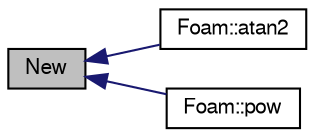 digraph "New"
{
  bgcolor="transparent";
  edge [fontname="FreeSans",fontsize="10",labelfontname="FreeSans",labelfontsize="10"];
  node [fontname="FreeSans",fontsize="10",shape=record];
  rankdir="LR";
  Node1 [label="New",height=0.2,width=0.4,color="black", fillcolor="grey75", style="filled" fontcolor="black"];
  Node1 -> Node2 [dir="back",color="midnightblue",fontsize="10",style="solid",fontname="FreeSans"];
  Node2 [label="Foam::atan2",height=0.2,width=0.4,color="black",URL="$a10237.html#acbe6b1af6b3cc5a40ff4781a6ffac959"];
  Node1 -> Node3 [dir="back",color="midnightblue",fontsize="10",style="solid",fontname="FreeSans"];
  Node3 [label="Foam::pow",height=0.2,width=0.4,color="black",URL="$a10237.html#a6a0a4dbb0ae9f16f809d031e15fa78ae"];
}
